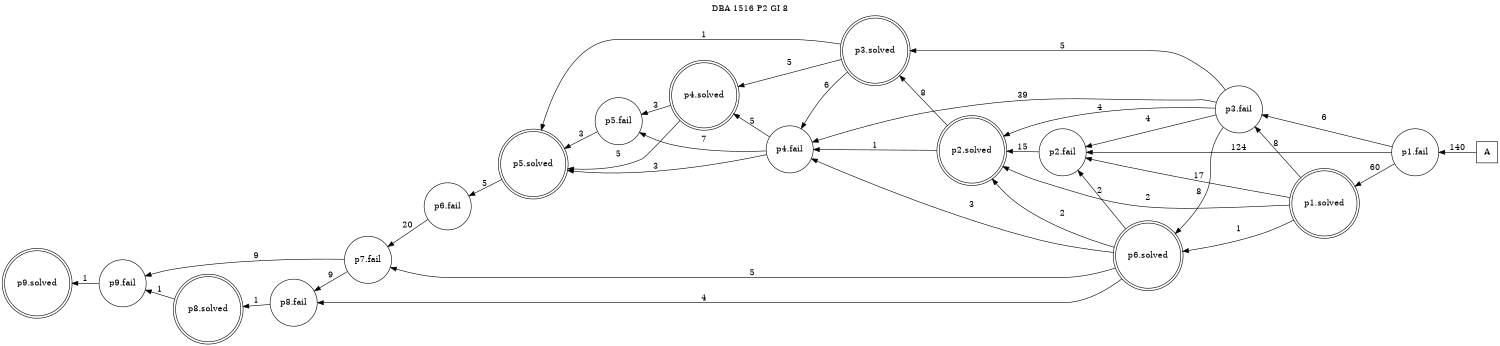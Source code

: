 digraph DBA_1516_P2_GI_8_GOOD {
labelloc="tl"
label= " DBA 1516 P2 GI 8 "
rankdir="RL";
graph [ size=" 10 , 10 !"]

"A" [shape="square" label="A"]
"p1.fail" [shape="circle" label="p1.fail"]
"p2.fail" [shape="circle" label="p2.fail"]
"p1.solved" [shape="doublecircle" label="p1.solved"]
"p3.fail" [shape="circle" label="p3.fail"]
"p4.fail" [shape="circle" label="p4.fail"]
"p5.fail" [shape="circle" label="p5.fail"]
"p2.solved" [shape="doublecircle" label="p2.solved"]
"p3.solved" [shape="doublecircle" label="p3.solved"]
"p4.solved" [shape="doublecircle" label="p4.solved"]
"p5.solved" [shape="doublecircle" label="p5.solved"]
"p6.fail" [shape="circle" label="p6.fail"]
"p7.fail" [shape="circle" label="p7.fail"]
"p8.fail" [shape="circle" label="p8.fail"]
"p6.solved" [shape="doublecircle" label="p6.solved"]
"p8.solved" [shape="doublecircle" label="p8.solved"]
"p9.fail" [shape="circle" label="p9.fail"]
"p9.solved" [shape="doublecircle" label="p9.solved"]
"A" -> "p1.fail" [ label=140]
"p1.fail" -> "p2.fail" [ label=124]
"p1.fail" -> "p1.solved" [ label=60]
"p1.fail" -> "p3.fail" [ label=6]
"p2.fail" -> "p2.solved" [ label=15]
"p1.solved" -> "p2.fail" [ label=17]
"p1.solved" -> "p3.fail" [ label=8]
"p1.solved" -> "p2.solved" [ label=2]
"p1.solved" -> "p6.solved" [ label=1]
"p3.fail" -> "p2.fail" [ label=4]
"p3.fail" -> "p4.fail" [ label=39]
"p3.fail" -> "p2.solved" [ label=4]
"p3.fail" -> "p3.solved" [ label=5]
"p3.fail" -> "p6.solved" [ label=8]
"p4.fail" -> "p5.fail" [ label=7]
"p4.fail" -> "p4.solved" [ label=5]
"p4.fail" -> "p5.solved" [ label=3]
"p5.fail" -> "p5.solved" [ label=3]
"p2.solved" -> "p4.fail" [ label=1]
"p2.solved" -> "p3.solved" [ label=8]
"p3.solved" -> "p4.fail" [ label=6]
"p3.solved" -> "p4.solved" [ label=5]
"p3.solved" -> "p5.solved" [ label=1]
"p4.solved" -> "p5.fail" [ label=3]
"p4.solved" -> "p5.solved" [ label=5]
"p5.solved" -> "p6.fail" [ label=5]
"p6.fail" -> "p7.fail" [ label=20]
"p7.fail" -> "p8.fail" [ label=9]
"p7.fail" -> "p9.fail" [ label=9]
"p8.fail" -> "p8.solved" [ label=1]
"p6.solved" -> "p2.fail" [ label=2]
"p6.solved" -> "p4.fail" [ label=3]
"p6.solved" -> "p2.solved" [ label=2]
"p6.solved" -> "p7.fail" [ label=5]
"p6.solved" -> "p8.fail" [ label=4]
"p8.solved" -> "p9.fail" [ label=1]
"p9.fail" -> "p9.solved" [ label=1]
}
